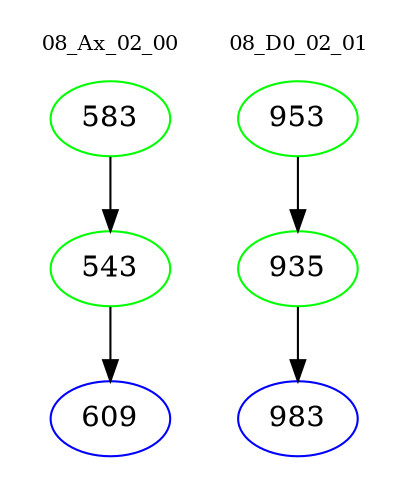 digraph{
subgraph cluster_0 {
color = white
label = "08_Ax_02_00";
fontsize=10;
T0_583 [label="583", color="green"]
T0_583 -> T0_543 [color="black"]
T0_543 [label="543", color="green"]
T0_543 -> T0_609 [color="black"]
T0_609 [label="609", color="blue"]
}
subgraph cluster_1 {
color = white
label = "08_D0_02_01";
fontsize=10;
T1_953 [label="953", color="green"]
T1_953 -> T1_935 [color="black"]
T1_935 [label="935", color="green"]
T1_935 -> T1_983 [color="black"]
T1_983 [label="983", color="blue"]
}
}
